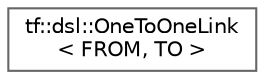 digraph "类继承关系图"
{
 // LATEX_PDF_SIZE
  bgcolor="transparent";
  edge [fontname=Helvetica,fontsize=10,labelfontname=Helvetica,labelfontsize=10];
  node [fontname=Helvetica,fontsize=10,shape=box,height=0.2,width=0.4];
  rankdir="LR";
  Node0 [id="Node000000",label="tf::dsl::OneToOneLink\l\< FROM, TO \>",height=0.2,width=0.4,color="grey40", fillcolor="white", style="filled",URL="$structtf_1_1dsl_1_1_one_to_one_link.html",tooltip=" "];
}
